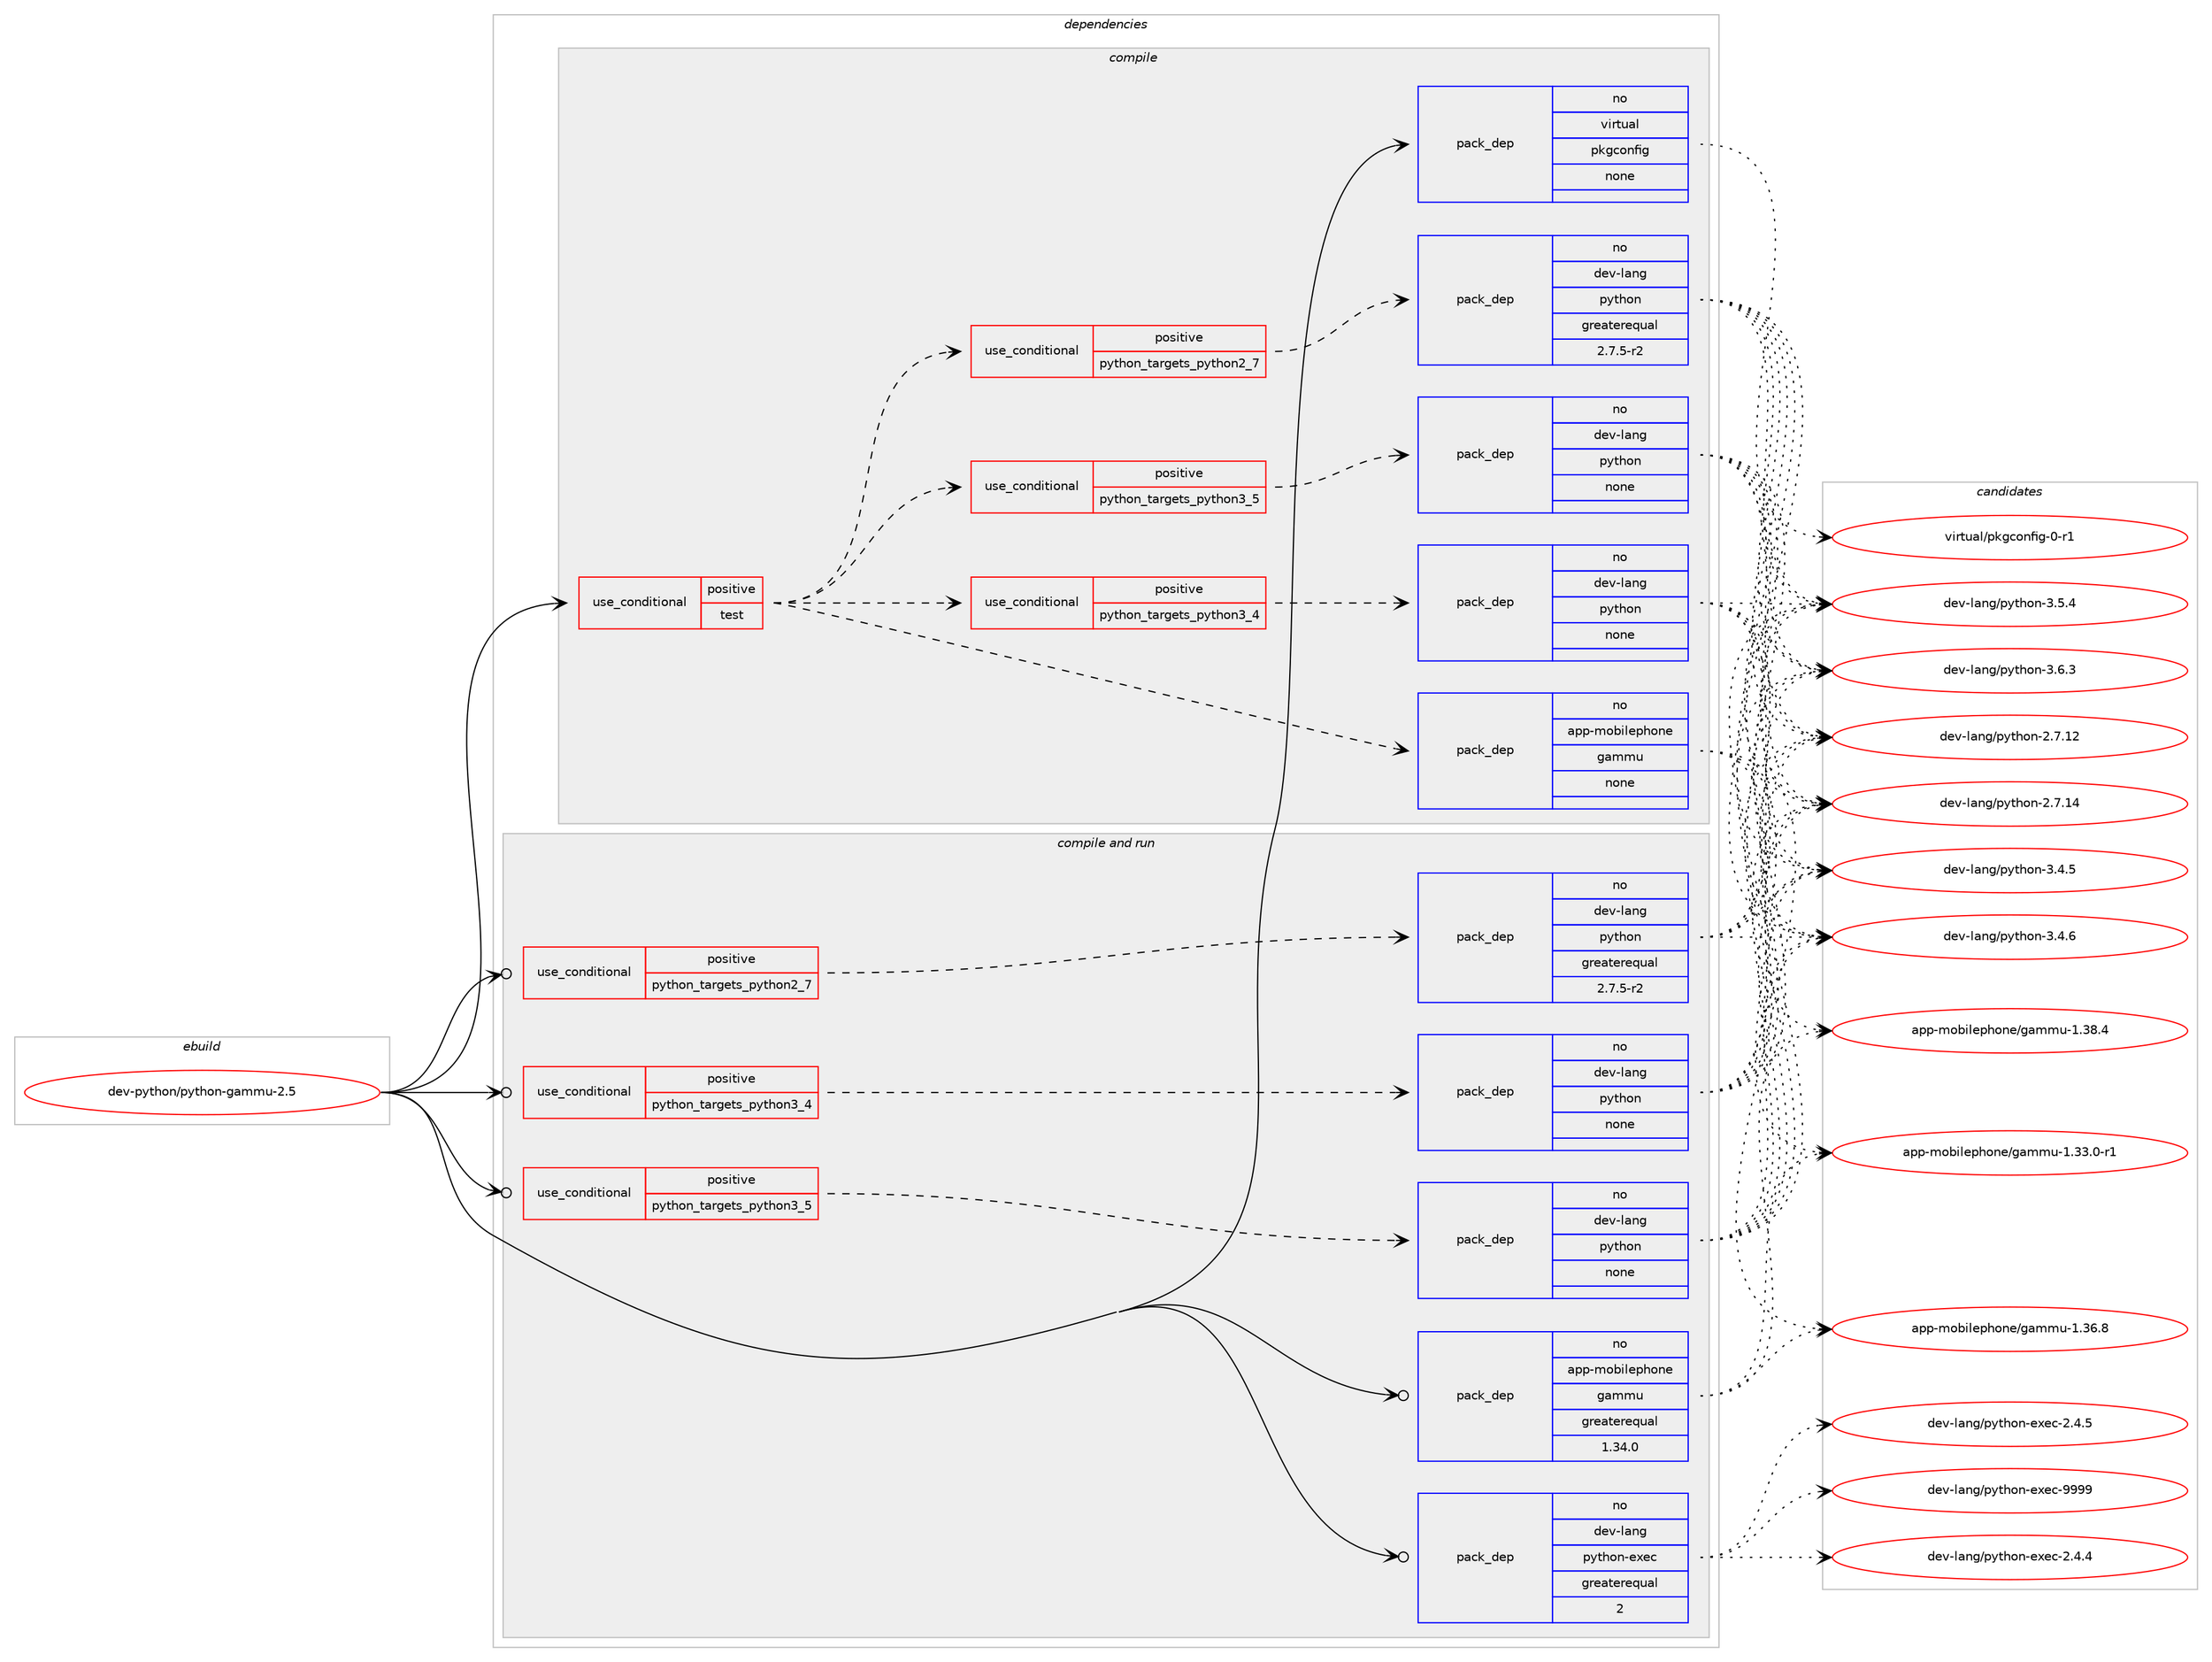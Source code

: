 digraph prolog {

# *************
# Graph options
# *************

newrank=true;
concentrate=true;
compound=true;
graph [rankdir=LR,fontname=Helvetica,fontsize=10,ranksep=1.5];#, ranksep=2.5, nodesep=0.2];
edge  [arrowhead=vee];
node  [fontname=Helvetica,fontsize=10];

# **********
# The ebuild
# **********

subgraph cluster_leftcol {
color=gray;
rank=same;
label=<<i>ebuild</i>>;
id [label="dev-python/python-gammu-2.5", color=red, width=4, href="../dev-python/python-gammu-2.5.svg"];
}

# ****************
# The dependencies
# ****************

subgraph cluster_midcol {
color=gray;
label=<<i>dependencies</i>>;
subgraph cluster_compile {
fillcolor="#eeeeee";
style=filled;
label=<<i>compile</i>>;
subgraph cond40023 {
dependency181431 [label=<<TABLE BORDER="0" CELLBORDER="1" CELLSPACING="0" CELLPADDING="4"><TR><TD ROWSPAN="3" CELLPADDING="10">use_conditional</TD></TR><TR><TD>positive</TD></TR><TR><TD>test</TD></TR></TABLE>>, shape=none, color=red];
subgraph cond40024 {
dependency181432 [label=<<TABLE BORDER="0" CELLBORDER="1" CELLSPACING="0" CELLPADDING="4"><TR><TD ROWSPAN="3" CELLPADDING="10">use_conditional</TD></TR><TR><TD>positive</TD></TR><TR><TD>python_targets_python2_7</TD></TR></TABLE>>, shape=none, color=red];
subgraph pack137460 {
dependency181433 [label=<<TABLE BORDER="0" CELLBORDER="1" CELLSPACING="0" CELLPADDING="4" WIDTH="220"><TR><TD ROWSPAN="6" CELLPADDING="30">pack_dep</TD></TR><TR><TD WIDTH="110">no</TD></TR><TR><TD>dev-lang</TD></TR><TR><TD>python</TD></TR><TR><TD>greaterequal</TD></TR><TR><TD>2.7.5-r2</TD></TR></TABLE>>, shape=none, color=blue];
}
dependency181432:e -> dependency181433:w [weight=20,style="dashed",arrowhead="vee"];
}
dependency181431:e -> dependency181432:w [weight=20,style="dashed",arrowhead="vee"];
subgraph cond40025 {
dependency181434 [label=<<TABLE BORDER="0" CELLBORDER="1" CELLSPACING="0" CELLPADDING="4"><TR><TD ROWSPAN="3" CELLPADDING="10">use_conditional</TD></TR><TR><TD>positive</TD></TR><TR><TD>python_targets_python3_4</TD></TR></TABLE>>, shape=none, color=red];
subgraph pack137461 {
dependency181435 [label=<<TABLE BORDER="0" CELLBORDER="1" CELLSPACING="0" CELLPADDING="4" WIDTH="220"><TR><TD ROWSPAN="6" CELLPADDING="30">pack_dep</TD></TR><TR><TD WIDTH="110">no</TD></TR><TR><TD>dev-lang</TD></TR><TR><TD>python</TD></TR><TR><TD>none</TD></TR><TR><TD></TD></TR></TABLE>>, shape=none, color=blue];
}
dependency181434:e -> dependency181435:w [weight=20,style="dashed",arrowhead="vee"];
}
dependency181431:e -> dependency181434:w [weight=20,style="dashed",arrowhead="vee"];
subgraph cond40026 {
dependency181436 [label=<<TABLE BORDER="0" CELLBORDER="1" CELLSPACING="0" CELLPADDING="4"><TR><TD ROWSPAN="3" CELLPADDING="10">use_conditional</TD></TR><TR><TD>positive</TD></TR><TR><TD>python_targets_python3_5</TD></TR></TABLE>>, shape=none, color=red];
subgraph pack137462 {
dependency181437 [label=<<TABLE BORDER="0" CELLBORDER="1" CELLSPACING="0" CELLPADDING="4" WIDTH="220"><TR><TD ROWSPAN="6" CELLPADDING="30">pack_dep</TD></TR><TR><TD WIDTH="110">no</TD></TR><TR><TD>dev-lang</TD></TR><TR><TD>python</TD></TR><TR><TD>none</TD></TR><TR><TD></TD></TR></TABLE>>, shape=none, color=blue];
}
dependency181436:e -> dependency181437:w [weight=20,style="dashed",arrowhead="vee"];
}
dependency181431:e -> dependency181436:w [weight=20,style="dashed",arrowhead="vee"];
subgraph pack137463 {
dependency181438 [label=<<TABLE BORDER="0" CELLBORDER="1" CELLSPACING="0" CELLPADDING="4" WIDTH="220"><TR><TD ROWSPAN="6" CELLPADDING="30">pack_dep</TD></TR><TR><TD WIDTH="110">no</TD></TR><TR><TD>app-mobilephone</TD></TR><TR><TD>gammu</TD></TR><TR><TD>none</TD></TR><TR><TD></TD></TR></TABLE>>, shape=none, color=blue];
}
dependency181431:e -> dependency181438:w [weight=20,style="dashed",arrowhead="vee"];
}
id:e -> dependency181431:w [weight=20,style="solid",arrowhead="vee"];
subgraph pack137464 {
dependency181439 [label=<<TABLE BORDER="0" CELLBORDER="1" CELLSPACING="0" CELLPADDING="4" WIDTH="220"><TR><TD ROWSPAN="6" CELLPADDING="30">pack_dep</TD></TR><TR><TD WIDTH="110">no</TD></TR><TR><TD>virtual</TD></TR><TR><TD>pkgconfig</TD></TR><TR><TD>none</TD></TR><TR><TD></TD></TR></TABLE>>, shape=none, color=blue];
}
id:e -> dependency181439:w [weight=20,style="solid",arrowhead="vee"];
}
subgraph cluster_compileandrun {
fillcolor="#eeeeee";
style=filled;
label=<<i>compile and run</i>>;
subgraph cond40027 {
dependency181440 [label=<<TABLE BORDER="0" CELLBORDER="1" CELLSPACING="0" CELLPADDING="4"><TR><TD ROWSPAN="3" CELLPADDING="10">use_conditional</TD></TR><TR><TD>positive</TD></TR><TR><TD>python_targets_python2_7</TD></TR></TABLE>>, shape=none, color=red];
subgraph pack137465 {
dependency181441 [label=<<TABLE BORDER="0" CELLBORDER="1" CELLSPACING="0" CELLPADDING="4" WIDTH="220"><TR><TD ROWSPAN="6" CELLPADDING="30">pack_dep</TD></TR><TR><TD WIDTH="110">no</TD></TR><TR><TD>dev-lang</TD></TR><TR><TD>python</TD></TR><TR><TD>greaterequal</TD></TR><TR><TD>2.7.5-r2</TD></TR></TABLE>>, shape=none, color=blue];
}
dependency181440:e -> dependency181441:w [weight=20,style="dashed",arrowhead="vee"];
}
id:e -> dependency181440:w [weight=20,style="solid",arrowhead="odotvee"];
subgraph cond40028 {
dependency181442 [label=<<TABLE BORDER="0" CELLBORDER="1" CELLSPACING="0" CELLPADDING="4"><TR><TD ROWSPAN="3" CELLPADDING="10">use_conditional</TD></TR><TR><TD>positive</TD></TR><TR><TD>python_targets_python3_4</TD></TR></TABLE>>, shape=none, color=red];
subgraph pack137466 {
dependency181443 [label=<<TABLE BORDER="0" CELLBORDER="1" CELLSPACING="0" CELLPADDING="4" WIDTH="220"><TR><TD ROWSPAN="6" CELLPADDING="30">pack_dep</TD></TR><TR><TD WIDTH="110">no</TD></TR><TR><TD>dev-lang</TD></TR><TR><TD>python</TD></TR><TR><TD>none</TD></TR><TR><TD></TD></TR></TABLE>>, shape=none, color=blue];
}
dependency181442:e -> dependency181443:w [weight=20,style="dashed",arrowhead="vee"];
}
id:e -> dependency181442:w [weight=20,style="solid",arrowhead="odotvee"];
subgraph cond40029 {
dependency181444 [label=<<TABLE BORDER="0" CELLBORDER="1" CELLSPACING="0" CELLPADDING="4"><TR><TD ROWSPAN="3" CELLPADDING="10">use_conditional</TD></TR><TR><TD>positive</TD></TR><TR><TD>python_targets_python3_5</TD></TR></TABLE>>, shape=none, color=red];
subgraph pack137467 {
dependency181445 [label=<<TABLE BORDER="0" CELLBORDER="1" CELLSPACING="0" CELLPADDING="4" WIDTH="220"><TR><TD ROWSPAN="6" CELLPADDING="30">pack_dep</TD></TR><TR><TD WIDTH="110">no</TD></TR><TR><TD>dev-lang</TD></TR><TR><TD>python</TD></TR><TR><TD>none</TD></TR><TR><TD></TD></TR></TABLE>>, shape=none, color=blue];
}
dependency181444:e -> dependency181445:w [weight=20,style="dashed",arrowhead="vee"];
}
id:e -> dependency181444:w [weight=20,style="solid",arrowhead="odotvee"];
subgraph pack137468 {
dependency181446 [label=<<TABLE BORDER="0" CELLBORDER="1" CELLSPACING="0" CELLPADDING="4" WIDTH="220"><TR><TD ROWSPAN="6" CELLPADDING="30">pack_dep</TD></TR><TR><TD WIDTH="110">no</TD></TR><TR><TD>app-mobilephone</TD></TR><TR><TD>gammu</TD></TR><TR><TD>greaterequal</TD></TR><TR><TD>1.34.0</TD></TR></TABLE>>, shape=none, color=blue];
}
id:e -> dependency181446:w [weight=20,style="solid",arrowhead="odotvee"];
subgraph pack137469 {
dependency181447 [label=<<TABLE BORDER="0" CELLBORDER="1" CELLSPACING="0" CELLPADDING="4" WIDTH="220"><TR><TD ROWSPAN="6" CELLPADDING="30">pack_dep</TD></TR><TR><TD WIDTH="110">no</TD></TR><TR><TD>dev-lang</TD></TR><TR><TD>python-exec</TD></TR><TR><TD>greaterequal</TD></TR><TR><TD>2</TD></TR></TABLE>>, shape=none, color=blue];
}
id:e -> dependency181447:w [weight=20,style="solid",arrowhead="odotvee"];
}
subgraph cluster_run {
fillcolor="#eeeeee";
style=filled;
label=<<i>run</i>>;
}
}

# **************
# The candidates
# **************

subgraph cluster_choices {
rank=same;
color=gray;
label=<<i>candidates</i>>;

subgraph choice137460 {
color=black;
nodesep=1;
choice10010111845108971101034711212111610411111045504655464950 [label="dev-lang/python-2.7.12", color=red, width=4,href="../dev-lang/python-2.7.12.svg"];
choice10010111845108971101034711212111610411111045504655464952 [label="dev-lang/python-2.7.14", color=red, width=4,href="../dev-lang/python-2.7.14.svg"];
choice100101118451089711010347112121116104111110455146524653 [label="dev-lang/python-3.4.5", color=red, width=4,href="../dev-lang/python-3.4.5.svg"];
choice100101118451089711010347112121116104111110455146524654 [label="dev-lang/python-3.4.6", color=red, width=4,href="../dev-lang/python-3.4.6.svg"];
choice100101118451089711010347112121116104111110455146534652 [label="dev-lang/python-3.5.4", color=red, width=4,href="../dev-lang/python-3.5.4.svg"];
choice100101118451089711010347112121116104111110455146544651 [label="dev-lang/python-3.6.3", color=red, width=4,href="../dev-lang/python-3.6.3.svg"];
dependency181433:e -> choice10010111845108971101034711212111610411111045504655464950:w [style=dotted,weight="100"];
dependency181433:e -> choice10010111845108971101034711212111610411111045504655464952:w [style=dotted,weight="100"];
dependency181433:e -> choice100101118451089711010347112121116104111110455146524653:w [style=dotted,weight="100"];
dependency181433:e -> choice100101118451089711010347112121116104111110455146524654:w [style=dotted,weight="100"];
dependency181433:e -> choice100101118451089711010347112121116104111110455146534652:w [style=dotted,weight="100"];
dependency181433:e -> choice100101118451089711010347112121116104111110455146544651:w [style=dotted,weight="100"];
}
subgraph choice137461 {
color=black;
nodesep=1;
choice10010111845108971101034711212111610411111045504655464950 [label="dev-lang/python-2.7.12", color=red, width=4,href="../dev-lang/python-2.7.12.svg"];
choice10010111845108971101034711212111610411111045504655464952 [label="dev-lang/python-2.7.14", color=red, width=4,href="../dev-lang/python-2.7.14.svg"];
choice100101118451089711010347112121116104111110455146524653 [label="dev-lang/python-3.4.5", color=red, width=4,href="../dev-lang/python-3.4.5.svg"];
choice100101118451089711010347112121116104111110455146524654 [label="dev-lang/python-3.4.6", color=red, width=4,href="../dev-lang/python-3.4.6.svg"];
choice100101118451089711010347112121116104111110455146534652 [label="dev-lang/python-3.5.4", color=red, width=4,href="../dev-lang/python-3.5.4.svg"];
choice100101118451089711010347112121116104111110455146544651 [label="dev-lang/python-3.6.3", color=red, width=4,href="../dev-lang/python-3.6.3.svg"];
dependency181435:e -> choice10010111845108971101034711212111610411111045504655464950:w [style=dotted,weight="100"];
dependency181435:e -> choice10010111845108971101034711212111610411111045504655464952:w [style=dotted,weight="100"];
dependency181435:e -> choice100101118451089711010347112121116104111110455146524653:w [style=dotted,weight="100"];
dependency181435:e -> choice100101118451089711010347112121116104111110455146524654:w [style=dotted,weight="100"];
dependency181435:e -> choice100101118451089711010347112121116104111110455146534652:w [style=dotted,weight="100"];
dependency181435:e -> choice100101118451089711010347112121116104111110455146544651:w [style=dotted,weight="100"];
}
subgraph choice137462 {
color=black;
nodesep=1;
choice10010111845108971101034711212111610411111045504655464950 [label="dev-lang/python-2.7.12", color=red, width=4,href="../dev-lang/python-2.7.12.svg"];
choice10010111845108971101034711212111610411111045504655464952 [label="dev-lang/python-2.7.14", color=red, width=4,href="../dev-lang/python-2.7.14.svg"];
choice100101118451089711010347112121116104111110455146524653 [label="dev-lang/python-3.4.5", color=red, width=4,href="../dev-lang/python-3.4.5.svg"];
choice100101118451089711010347112121116104111110455146524654 [label="dev-lang/python-3.4.6", color=red, width=4,href="../dev-lang/python-3.4.6.svg"];
choice100101118451089711010347112121116104111110455146534652 [label="dev-lang/python-3.5.4", color=red, width=4,href="../dev-lang/python-3.5.4.svg"];
choice100101118451089711010347112121116104111110455146544651 [label="dev-lang/python-3.6.3", color=red, width=4,href="../dev-lang/python-3.6.3.svg"];
dependency181437:e -> choice10010111845108971101034711212111610411111045504655464950:w [style=dotted,weight="100"];
dependency181437:e -> choice10010111845108971101034711212111610411111045504655464952:w [style=dotted,weight="100"];
dependency181437:e -> choice100101118451089711010347112121116104111110455146524653:w [style=dotted,weight="100"];
dependency181437:e -> choice100101118451089711010347112121116104111110455146524654:w [style=dotted,weight="100"];
dependency181437:e -> choice100101118451089711010347112121116104111110455146534652:w [style=dotted,weight="100"];
dependency181437:e -> choice100101118451089711010347112121116104111110455146544651:w [style=dotted,weight="100"];
}
subgraph choice137463 {
color=black;
nodesep=1;
choice9711211245109111981051081011121041111101014710397109109117454946515146484511449 [label="app-mobilephone/gammu-1.33.0-r1", color=red, width=4,href="../app-mobilephone/gammu-1.33.0-r1.svg"];
choice971121124510911198105108101112104111110101471039710910911745494651544656 [label="app-mobilephone/gammu-1.36.8", color=red, width=4,href="../app-mobilephone/gammu-1.36.8.svg"];
choice971121124510911198105108101112104111110101471039710910911745494651564652 [label="app-mobilephone/gammu-1.38.4", color=red, width=4,href="../app-mobilephone/gammu-1.38.4.svg"];
dependency181438:e -> choice9711211245109111981051081011121041111101014710397109109117454946515146484511449:w [style=dotted,weight="100"];
dependency181438:e -> choice971121124510911198105108101112104111110101471039710910911745494651544656:w [style=dotted,weight="100"];
dependency181438:e -> choice971121124510911198105108101112104111110101471039710910911745494651564652:w [style=dotted,weight="100"];
}
subgraph choice137464 {
color=black;
nodesep=1;
choice11810511411611797108471121071039911111010210510345484511449 [label="virtual/pkgconfig-0-r1", color=red, width=4,href="../virtual/pkgconfig-0-r1.svg"];
dependency181439:e -> choice11810511411611797108471121071039911111010210510345484511449:w [style=dotted,weight="100"];
}
subgraph choice137465 {
color=black;
nodesep=1;
choice10010111845108971101034711212111610411111045504655464950 [label="dev-lang/python-2.7.12", color=red, width=4,href="../dev-lang/python-2.7.12.svg"];
choice10010111845108971101034711212111610411111045504655464952 [label="dev-lang/python-2.7.14", color=red, width=4,href="../dev-lang/python-2.7.14.svg"];
choice100101118451089711010347112121116104111110455146524653 [label="dev-lang/python-3.4.5", color=red, width=4,href="../dev-lang/python-3.4.5.svg"];
choice100101118451089711010347112121116104111110455146524654 [label="dev-lang/python-3.4.6", color=red, width=4,href="../dev-lang/python-3.4.6.svg"];
choice100101118451089711010347112121116104111110455146534652 [label="dev-lang/python-3.5.4", color=red, width=4,href="../dev-lang/python-3.5.4.svg"];
choice100101118451089711010347112121116104111110455146544651 [label="dev-lang/python-3.6.3", color=red, width=4,href="../dev-lang/python-3.6.3.svg"];
dependency181441:e -> choice10010111845108971101034711212111610411111045504655464950:w [style=dotted,weight="100"];
dependency181441:e -> choice10010111845108971101034711212111610411111045504655464952:w [style=dotted,weight="100"];
dependency181441:e -> choice100101118451089711010347112121116104111110455146524653:w [style=dotted,weight="100"];
dependency181441:e -> choice100101118451089711010347112121116104111110455146524654:w [style=dotted,weight="100"];
dependency181441:e -> choice100101118451089711010347112121116104111110455146534652:w [style=dotted,weight="100"];
dependency181441:e -> choice100101118451089711010347112121116104111110455146544651:w [style=dotted,weight="100"];
}
subgraph choice137466 {
color=black;
nodesep=1;
choice10010111845108971101034711212111610411111045504655464950 [label="dev-lang/python-2.7.12", color=red, width=4,href="../dev-lang/python-2.7.12.svg"];
choice10010111845108971101034711212111610411111045504655464952 [label="dev-lang/python-2.7.14", color=red, width=4,href="../dev-lang/python-2.7.14.svg"];
choice100101118451089711010347112121116104111110455146524653 [label="dev-lang/python-3.4.5", color=red, width=4,href="../dev-lang/python-3.4.5.svg"];
choice100101118451089711010347112121116104111110455146524654 [label="dev-lang/python-3.4.6", color=red, width=4,href="../dev-lang/python-3.4.6.svg"];
choice100101118451089711010347112121116104111110455146534652 [label="dev-lang/python-3.5.4", color=red, width=4,href="../dev-lang/python-3.5.4.svg"];
choice100101118451089711010347112121116104111110455146544651 [label="dev-lang/python-3.6.3", color=red, width=4,href="../dev-lang/python-3.6.3.svg"];
dependency181443:e -> choice10010111845108971101034711212111610411111045504655464950:w [style=dotted,weight="100"];
dependency181443:e -> choice10010111845108971101034711212111610411111045504655464952:w [style=dotted,weight="100"];
dependency181443:e -> choice100101118451089711010347112121116104111110455146524653:w [style=dotted,weight="100"];
dependency181443:e -> choice100101118451089711010347112121116104111110455146524654:w [style=dotted,weight="100"];
dependency181443:e -> choice100101118451089711010347112121116104111110455146534652:w [style=dotted,weight="100"];
dependency181443:e -> choice100101118451089711010347112121116104111110455146544651:w [style=dotted,weight="100"];
}
subgraph choice137467 {
color=black;
nodesep=1;
choice10010111845108971101034711212111610411111045504655464950 [label="dev-lang/python-2.7.12", color=red, width=4,href="../dev-lang/python-2.7.12.svg"];
choice10010111845108971101034711212111610411111045504655464952 [label="dev-lang/python-2.7.14", color=red, width=4,href="../dev-lang/python-2.7.14.svg"];
choice100101118451089711010347112121116104111110455146524653 [label="dev-lang/python-3.4.5", color=red, width=4,href="../dev-lang/python-3.4.5.svg"];
choice100101118451089711010347112121116104111110455146524654 [label="dev-lang/python-3.4.6", color=red, width=4,href="../dev-lang/python-3.4.6.svg"];
choice100101118451089711010347112121116104111110455146534652 [label="dev-lang/python-3.5.4", color=red, width=4,href="../dev-lang/python-3.5.4.svg"];
choice100101118451089711010347112121116104111110455146544651 [label="dev-lang/python-3.6.3", color=red, width=4,href="../dev-lang/python-3.6.3.svg"];
dependency181445:e -> choice10010111845108971101034711212111610411111045504655464950:w [style=dotted,weight="100"];
dependency181445:e -> choice10010111845108971101034711212111610411111045504655464952:w [style=dotted,weight="100"];
dependency181445:e -> choice100101118451089711010347112121116104111110455146524653:w [style=dotted,weight="100"];
dependency181445:e -> choice100101118451089711010347112121116104111110455146524654:w [style=dotted,weight="100"];
dependency181445:e -> choice100101118451089711010347112121116104111110455146534652:w [style=dotted,weight="100"];
dependency181445:e -> choice100101118451089711010347112121116104111110455146544651:w [style=dotted,weight="100"];
}
subgraph choice137468 {
color=black;
nodesep=1;
choice9711211245109111981051081011121041111101014710397109109117454946515146484511449 [label="app-mobilephone/gammu-1.33.0-r1", color=red, width=4,href="../app-mobilephone/gammu-1.33.0-r1.svg"];
choice971121124510911198105108101112104111110101471039710910911745494651544656 [label="app-mobilephone/gammu-1.36.8", color=red, width=4,href="../app-mobilephone/gammu-1.36.8.svg"];
choice971121124510911198105108101112104111110101471039710910911745494651564652 [label="app-mobilephone/gammu-1.38.4", color=red, width=4,href="../app-mobilephone/gammu-1.38.4.svg"];
dependency181446:e -> choice9711211245109111981051081011121041111101014710397109109117454946515146484511449:w [style=dotted,weight="100"];
dependency181446:e -> choice971121124510911198105108101112104111110101471039710910911745494651544656:w [style=dotted,weight="100"];
dependency181446:e -> choice971121124510911198105108101112104111110101471039710910911745494651564652:w [style=dotted,weight="100"];
}
subgraph choice137469 {
color=black;
nodesep=1;
choice1001011184510897110103471121211161041111104510112010199455046524652 [label="dev-lang/python-exec-2.4.4", color=red, width=4,href="../dev-lang/python-exec-2.4.4.svg"];
choice1001011184510897110103471121211161041111104510112010199455046524653 [label="dev-lang/python-exec-2.4.5", color=red, width=4,href="../dev-lang/python-exec-2.4.5.svg"];
choice10010111845108971101034711212111610411111045101120101994557575757 [label="dev-lang/python-exec-9999", color=red, width=4,href="../dev-lang/python-exec-9999.svg"];
dependency181447:e -> choice1001011184510897110103471121211161041111104510112010199455046524652:w [style=dotted,weight="100"];
dependency181447:e -> choice1001011184510897110103471121211161041111104510112010199455046524653:w [style=dotted,weight="100"];
dependency181447:e -> choice10010111845108971101034711212111610411111045101120101994557575757:w [style=dotted,weight="100"];
}
}

}
